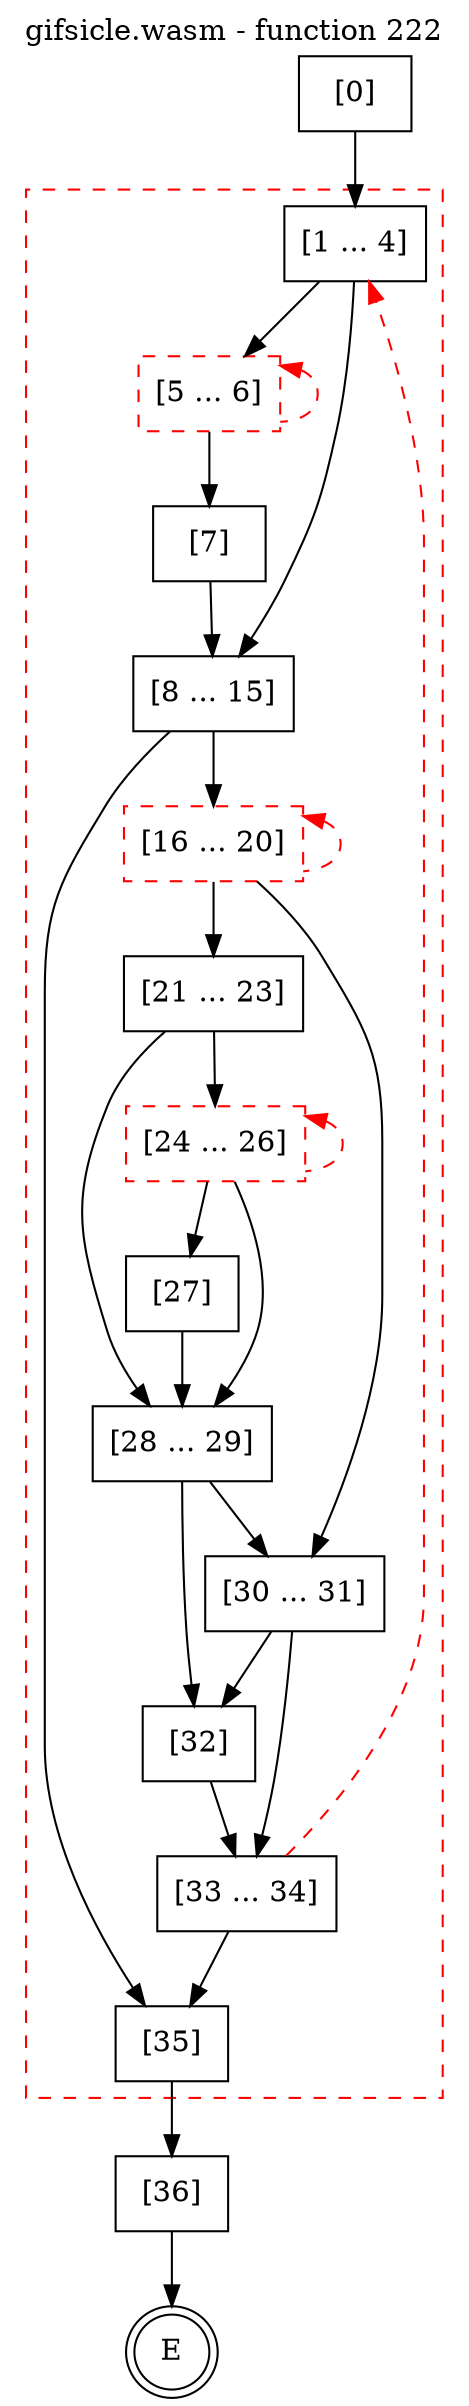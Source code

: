 digraph finite_state_machine {
    label = "gifsicle.wasm - function 222"
    labelloc =  t
    labelfontsize = 16
    labelfontcolor = black
    labelfontname = "Helvetica"
    node [shape = doublecircle]; E ;
    node [shape = box];
    node [shape=box, color=black, style=solid] 0[label="[0]"]
    subgraph cluster_1{
    label = "";
    style = dashed color = red;
    node [shape=box, color=black, style=solid] 1[label="[1 ... 4]"]
    node [shape=box, color=red, style=dashed] 5[label="[5 ... 6]"]
    node [shape=box, color=black, style=solid] 7[label="[7]"]
    node [shape=box, color=black, style=solid] 8[label="[8 ... 15]"]
    node [shape=box, color=red, style=dashed] 16[label="[16 ... 20]"]
    node [shape=box, color=black, style=solid] 21[label="[21 ... 23]"]
    node [shape=box, color=red, style=dashed] 24[label="[24 ... 26]"]
    node [shape=box, color=black, style=solid] 27[label="[27]"]
    node [shape=box, color=black, style=solid] 28[label="[28 ... 29]"]
    node [shape=box, color=black, style=solid] 30[label="[30 ... 31]"]
    node [shape=box, color=black, style=solid] 32[label="[32]"]
    node [shape=box, color=black, style=solid] 33[label="[33 ... 34]"]
    node [shape=box, color=black, style=solid] 35[label="[35]"]
    }
    node [shape=box, color=black, style=solid] 36[label="[36]"]
    0 -> 1;
    1 -> 5;
    1 -> 8;
    5 -> 7;
    5 -> 5[style="dashed" color="red" dir=back];
    7 -> 8;
    8 -> 16;
    8 -> 35;
    16 -> 21;
    16 -> 30;
    16 -> 16[style="dashed" color="red" dir=back];
    21 -> 24;
    21 -> 28;
    24 -> 27;
    24 -> 28;
    24 -> 24[style="dashed" color="red" dir=back];
    27 -> 28;
    28 -> 30;
    28 -> 32;
    30 -> 32;
    30 -> 33;
    32 -> 33;
    33 -> 1[style="dashed" color="red"];
    33 -> 35;
    35 -> 36;
    36 -> E;
}
